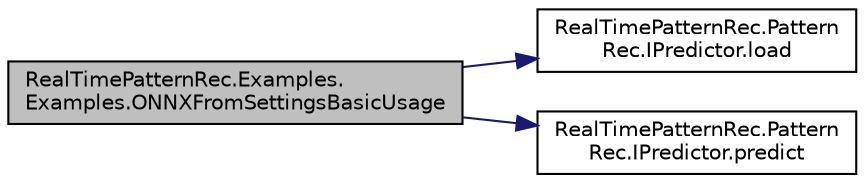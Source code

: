 digraph "RealTimePatternRec.Examples.Examples.ONNXFromSettingsBasicUsage"
{
 // LATEX_PDF_SIZE
  edge [fontname="Helvetica",fontsize="10",labelfontname="Helvetica",labelfontsize="10"];
  node [fontname="Helvetica",fontsize="10",shape=record];
  rankdir="LR";
  Node1 [label="RealTimePatternRec.Examples.\lExamples.ONNXFromSettingsBasicUsage",height=0.2,width=0.4,color="black", fillcolor="grey75", style="filled", fontcolor="black",tooltip=" "];
  Node1 -> Node2 [color="midnightblue",fontsize="10",style="solid",fontname="Helvetica"];
  Node2 [label="RealTimePatternRec.Pattern\lRec.IPredictor.load",height=0.2,width=0.4,color="black", fillcolor="white", style="filled",URL="$interface_real_time_pattern_rec_1_1_pattern_rec_1_1_i_predictor.html#ab59fd7785fbcf9fcd24b8ba46139d1d2",tooltip="deserializes model from file update model parameter"];
  Node1 -> Node3 [color="midnightblue",fontsize="10",style="solid",fontname="Helvetica"];
  Node3 [label="RealTimePatternRec.Pattern\lRec.IPredictor.predict",height=0.2,width=0.4,color="black", fillcolor="white", style="filled",URL="$interface_real_time_pattern_rec_1_1_pattern_rec_1_1_i_predictor.html#aeb04304e19542536c12b156443c4854c",tooltip="predicts output"];
}
